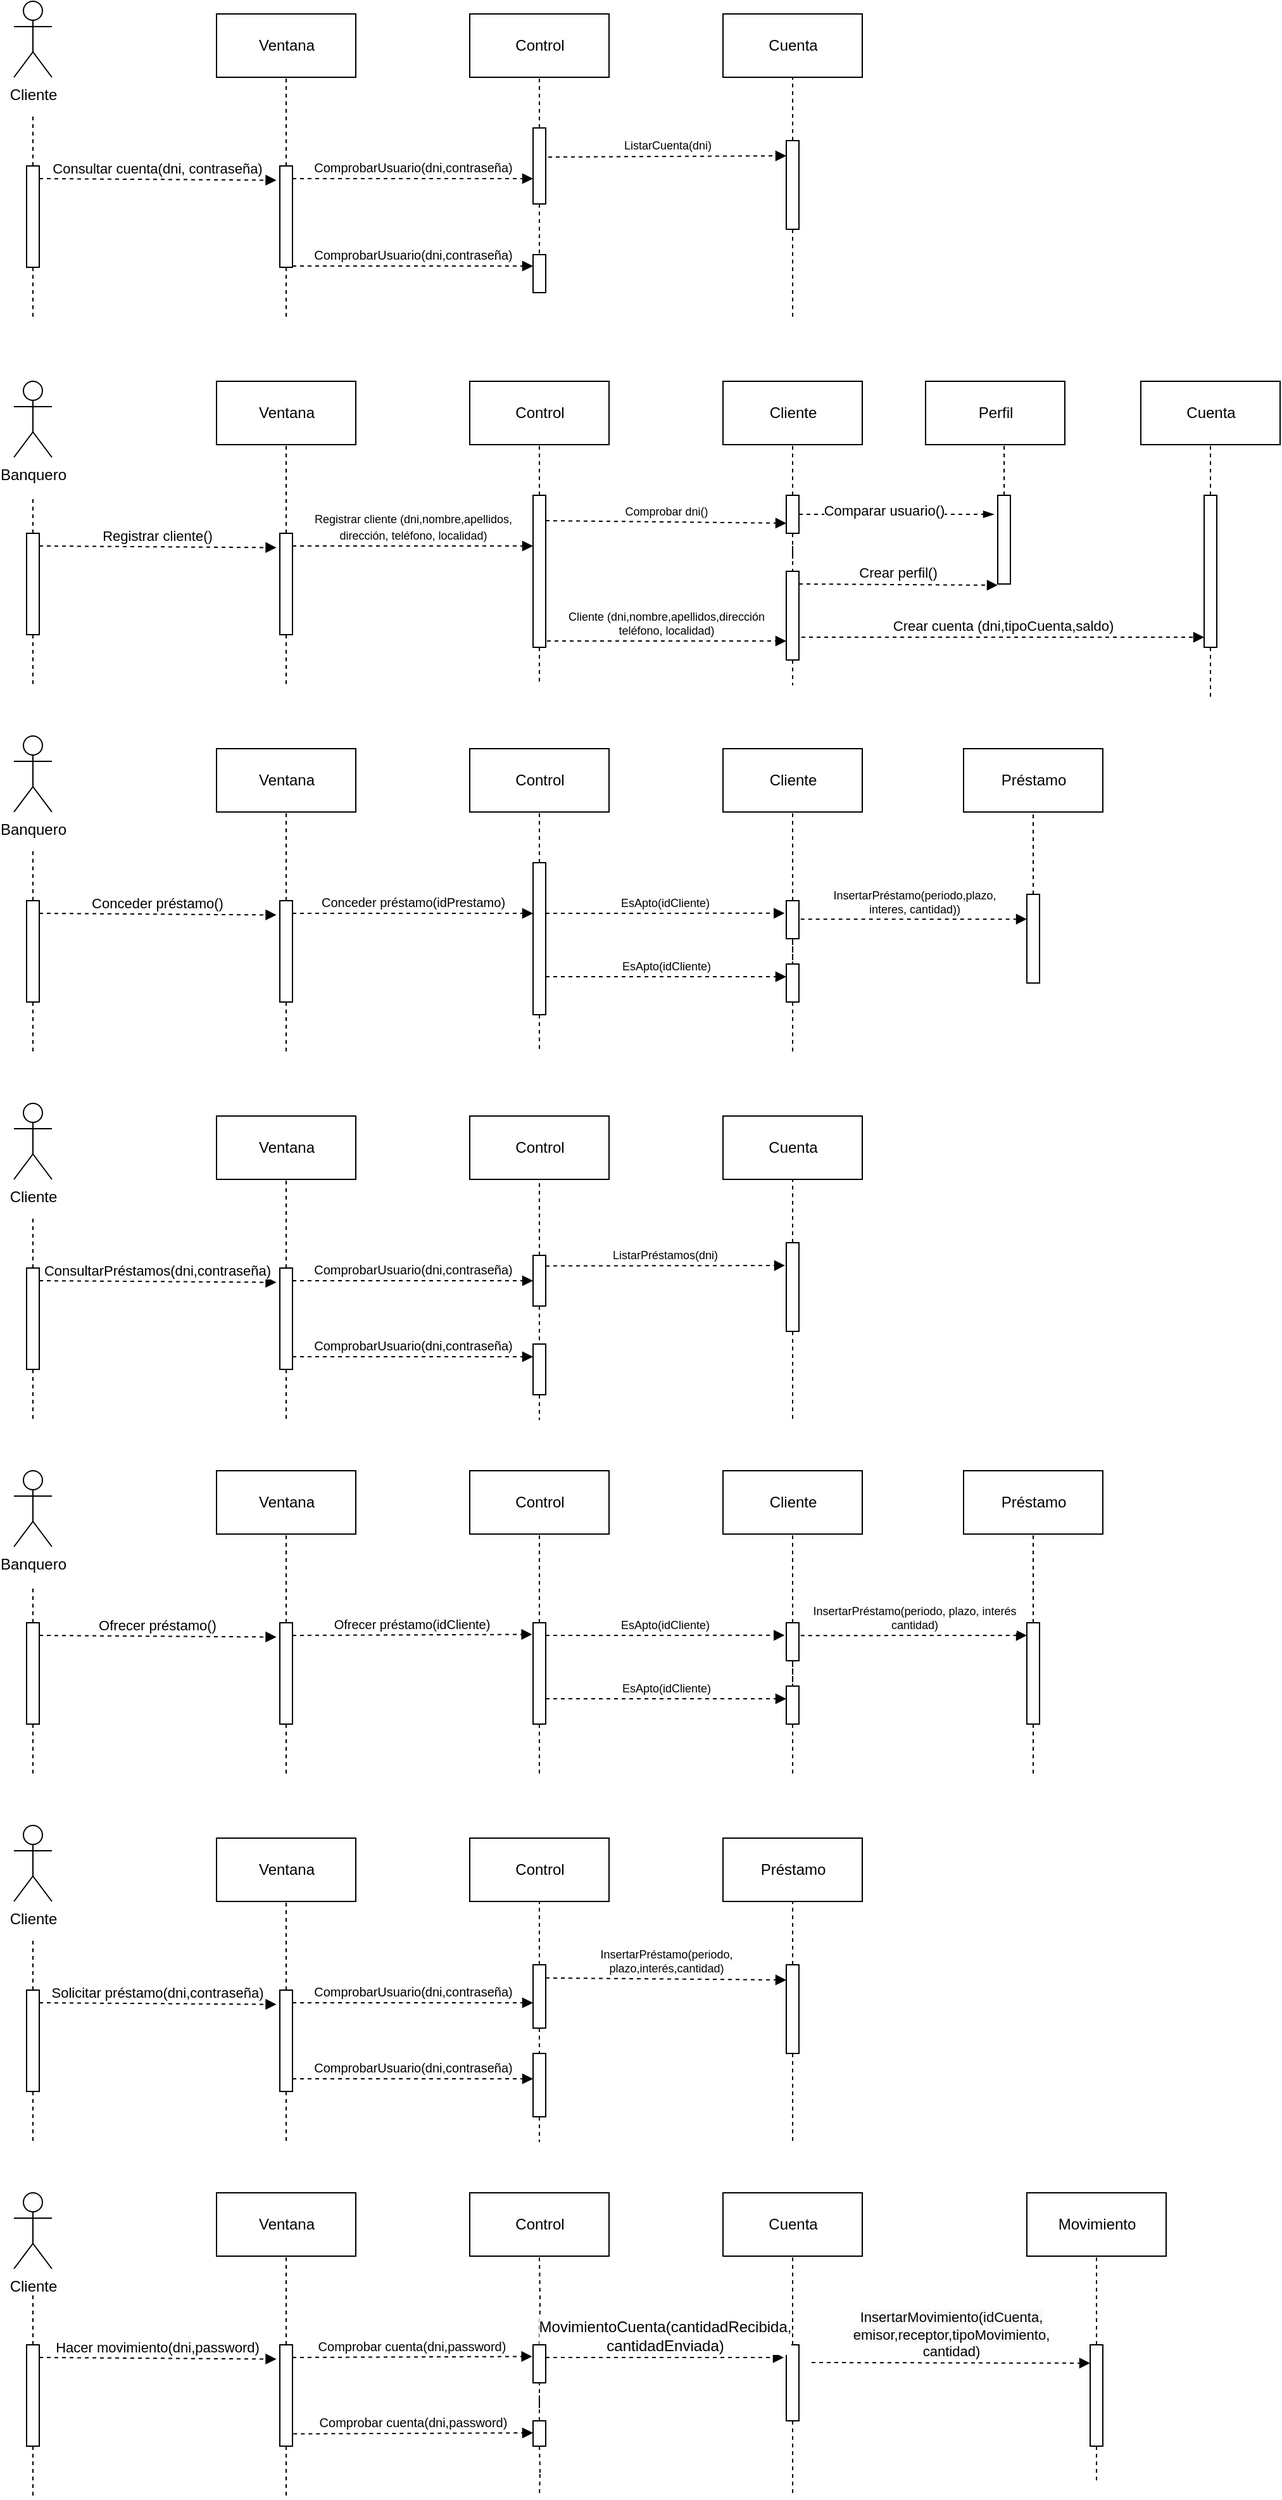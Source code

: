 <mxfile version="19.0.2" type="device"><diagram id="eov5aNjGaYteX9T_yUv6" name="Página-1"><mxGraphModel dx="1102" dy="865" grid="1" gridSize="10" guides="1" tooltips="1" connect="1" arrows="1" fold="1" page="1" pageScale="1" pageWidth="827" pageHeight="1169" math="0" shadow="0"><root><mxCell id="0"/><mxCell id="1" parent="0"/><mxCell id="RVFSrgtb8nv-Iij0ZFJl-1" value="Cliente" style="shape=umlActor;verticalLabelPosition=bottom;verticalAlign=top;html=1;" vertex="1" parent="1"><mxGeometry x="70" y="40" width="30" height="60" as="geometry"/></mxCell><mxCell id="RVFSrgtb8nv-Iij0ZFJl-2" value="Ventana" style="html=1;" vertex="1" parent="1"><mxGeometry x="230" y="50" width="110" height="50" as="geometry"/></mxCell><mxCell id="RVFSrgtb8nv-Iij0ZFJl-3" value="Control" style="html=1;" vertex="1" parent="1"><mxGeometry x="430" y="50" width="110" height="50" as="geometry"/></mxCell><mxCell id="RVFSrgtb8nv-Iij0ZFJl-4" value="Cuenta" style="html=1;" vertex="1" parent="1"><mxGeometry x="630" y="50" width="110" height="50" as="geometry"/></mxCell><mxCell id="RVFSrgtb8nv-Iij0ZFJl-5" style="edgeStyle=orthogonalEdgeStyle;rounded=0;orthogonalLoop=1;jettySize=auto;html=1;dashed=1;endArrow=none;endFill=0;" edge="1" parent="1" source="RVFSrgtb8nv-Iij0ZFJl-7"><mxGeometry relative="1" as="geometry"><mxPoint x="85" y="290" as="targetPoint"/></mxGeometry></mxCell><mxCell id="RVFSrgtb8nv-Iij0ZFJl-6" style="edgeStyle=orthogonalEdgeStyle;rounded=0;orthogonalLoop=1;jettySize=auto;html=1;dashed=1;endArrow=none;endFill=0;" edge="1" parent="1" source="RVFSrgtb8nv-Iij0ZFJl-7"><mxGeometry relative="1" as="geometry"><mxPoint x="85" y="130" as="targetPoint"/></mxGeometry></mxCell><mxCell id="RVFSrgtb8nv-Iij0ZFJl-7" value="" style="html=1;points=[];perimeter=orthogonalPerimeter;" vertex="1" parent="1"><mxGeometry x="80" y="170" width="10" height="80" as="geometry"/></mxCell><mxCell id="RVFSrgtb8nv-Iij0ZFJl-8" style="edgeStyle=orthogonalEdgeStyle;rounded=0;orthogonalLoop=1;jettySize=auto;html=1;entryX=0.5;entryY=1;entryDx=0;entryDy=0;dashed=1;endArrow=none;endFill=0;" edge="1" parent="1" source="RVFSrgtb8nv-Iij0ZFJl-10" target="RVFSrgtb8nv-Iij0ZFJl-2"><mxGeometry relative="1" as="geometry"/></mxCell><mxCell id="RVFSrgtb8nv-Iij0ZFJl-9" style="edgeStyle=orthogonalEdgeStyle;rounded=0;orthogonalLoop=1;jettySize=auto;html=1;dashed=1;fontSize=9;endArrow=none;endFill=0;" edge="1" parent="1" source="RVFSrgtb8nv-Iij0ZFJl-10"><mxGeometry relative="1" as="geometry"><mxPoint x="285" y="290" as="targetPoint"/></mxGeometry></mxCell><mxCell id="RVFSrgtb8nv-Iij0ZFJl-10" value="" style="html=1;points=[];perimeter=orthogonalPerimeter;" vertex="1" parent="1"><mxGeometry x="280" y="170" width="10" height="80" as="geometry"/></mxCell><mxCell id="RVFSrgtb8nv-Iij0ZFJl-11" style="edgeStyle=orthogonalEdgeStyle;rounded=0;orthogonalLoop=1;jettySize=auto;html=1;dashed=1;endArrow=none;endFill=0;" edge="1" parent="1" source="RVFSrgtb8nv-Iij0ZFJl-13" target="RVFSrgtb8nv-Iij0ZFJl-3"><mxGeometry relative="1" as="geometry"/></mxCell><mxCell id="RVFSrgtb8nv-Iij0ZFJl-12" style="edgeStyle=orthogonalEdgeStyle;rounded=0;orthogonalLoop=1;jettySize=auto;html=1;dashed=1;fontSize=9;endArrow=none;endFill=0;" edge="1" parent="1" source="RVFSrgtb8nv-Iij0ZFJl-13"><mxGeometry relative="1" as="geometry"><mxPoint x="485" y="240" as="targetPoint"/></mxGeometry></mxCell><mxCell id="RVFSrgtb8nv-Iij0ZFJl-13" value="" style="html=1;points=[];perimeter=orthogonalPerimeter;" vertex="1" parent="1"><mxGeometry x="480" y="140" width="10" height="60" as="geometry"/></mxCell><mxCell id="RVFSrgtb8nv-Iij0ZFJl-14" style="edgeStyle=orthogonalEdgeStyle;rounded=0;orthogonalLoop=1;jettySize=auto;html=1;dashed=1;fontSize=9;endArrow=none;endFill=0;" edge="1" parent="1" target="RVFSrgtb8nv-Iij0ZFJl-20"><mxGeometry relative="1" as="geometry"><mxPoint x="685" y="170" as="sourcePoint"/></mxGeometry></mxCell><mxCell id="RVFSrgtb8nv-Iij0ZFJl-15" value="Consultar cuenta(dni, contraseña)" style="html=1;verticalAlign=bottom;endArrow=block;rounded=0;dashed=1;entryX=-0.272;entryY=0.141;entryDx=0;entryDy=0;entryPerimeter=0;" edge="1" parent="1" target="RVFSrgtb8nv-Iij0ZFJl-10"><mxGeometry width="80" relative="1" as="geometry"><mxPoint x="90" y="180" as="sourcePoint"/><mxPoint x="170" y="180" as="targetPoint"/></mxGeometry></mxCell><mxCell id="RVFSrgtb8nv-Iij0ZFJl-16" value="&lt;font size=&quot;1&quot;&gt;ComprobarUsuario(dni,contraseña)&lt;/font&gt;" style="html=1;verticalAlign=bottom;endArrow=block;rounded=0;dashed=1;" edge="1" parent="1"><mxGeometry width="80" relative="1" as="geometry"><mxPoint x="290" y="180" as="sourcePoint"/><mxPoint x="480" y="180" as="targetPoint"/></mxGeometry></mxCell><mxCell id="RVFSrgtb8nv-Iij0ZFJl-17" value="ListarCuenta(dni)" style="html=1;verticalAlign=bottom;endArrow=block;rounded=0;dashed=1;fontSize=9;exitX=1.2;exitY=0.383;exitDx=0;exitDy=0;exitPerimeter=0;" edge="1" parent="1" source="RVFSrgtb8nv-Iij0ZFJl-13"><mxGeometry width="80" relative="1" as="geometry"><mxPoint x="490" y="160" as="sourcePoint"/><mxPoint x="680" y="162" as="targetPoint"/></mxGeometry></mxCell><mxCell id="RVFSrgtb8nv-Iij0ZFJl-18" style="edgeStyle=orthogonalEdgeStyle;rounded=0;orthogonalLoop=1;jettySize=auto;html=1;dashed=1;fontSize=9;endArrow=none;endFill=0;" edge="1" parent="1" source="RVFSrgtb8nv-Iij0ZFJl-20"><mxGeometry relative="1" as="geometry"><mxPoint x="685" y="290" as="targetPoint"/></mxGeometry></mxCell><mxCell id="RVFSrgtb8nv-Iij0ZFJl-19" style="edgeStyle=orthogonalEdgeStyle;rounded=0;orthogonalLoop=1;jettySize=auto;html=1;endArrow=none;endFill=0;dashed=1;" edge="1" parent="1" source="RVFSrgtb8nv-Iij0ZFJl-20" target="RVFSrgtb8nv-Iij0ZFJl-4"><mxGeometry relative="1" as="geometry"/></mxCell><mxCell id="RVFSrgtb8nv-Iij0ZFJl-20" value="" style="html=1;points=[];perimeter=orthogonalPerimeter;" vertex="1" parent="1"><mxGeometry x="680" y="150" width="10" height="70" as="geometry"/></mxCell><mxCell id="RVFSrgtb8nv-Iij0ZFJl-21" value="" style="html=1;points=[];perimeter=orthogonalPerimeter;" vertex="1" parent="1"><mxGeometry x="480" y="240" width="10" height="30" as="geometry"/></mxCell><mxCell id="RVFSrgtb8nv-Iij0ZFJl-22" value="&lt;font size=&quot;1&quot;&gt;ComprobarUsuario(dni,contraseña)&lt;/font&gt;" style="html=1;verticalAlign=bottom;endArrow=block;rounded=0;dashed=1;" edge="1" parent="1"><mxGeometry width="80" relative="1" as="geometry"><mxPoint x="290" y="249" as="sourcePoint"/><mxPoint x="480" y="249" as="targetPoint"/></mxGeometry></mxCell><mxCell id="RVFSrgtb8nv-Iij0ZFJl-23" value="Banquero" style="shape=umlActor;verticalLabelPosition=bottom;verticalAlign=top;html=1;" vertex="1" parent="1"><mxGeometry x="70" y="340" width="30" height="60" as="geometry"/></mxCell><mxCell id="RVFSrgtb8nv-Iij0ZFJl-24" value="Ventana" style="html=1;" vertex="1" parent="1"><mxGeometry x="230" y="340" width="110" height="50" as="geometry"/></mxCell><mxCell id="RVFSrgtb8nv-Iij0ZFJl-25" value="Control" style="html=1;" vertex="1" parent="1"><mxGeometry x="430" y="340" width="110" height="50" as="geometry"/></mxCell><mxCell id="RVFSrgtb8nv-Iij0ZFJl-26" value="Cliente" style="html=1;" vertex="1" parent="1"><mxGeometry x="630" y="340" width="110" height="50" as="geometry"/></mxCell><mxCell id="RVFSrgtb8nv-Iij0ZFJl-27" style="edgeStyle=orthogonalEdgeStyle;rounded=0;orthogonalLoop=1;jettySize=auto;html=1;dashed=1;endArrow=none;endFill=0;" edge="1" parent="1" source="RVFSrgtb8nv-Iij0ZFJl-29"><mxGeometry relative="1" as="geometry"><mxPoint x="85" y="580" as="targetPoint"/></mxGeometry></mxCell><mxCell id="RVFSrgtb8nv-Iij0ZFJl-28" style="edgeStyle=orthogonalEdgeStyle;rounded=0;orthogonalLoop=1;jettySize=auto;html=1;dashed=1;endArrow=none;endFill=0;" edge="1" parent="1" source="RVFSrgtb8nv-Iij0ZFJl-29"><mxGeometry relative="1" as="geometry"><mxPoint x="85" y="430" as="targetPoint"/></mxGeometry></mxCell><mxCell id="RVFSrgtb8nv-Iij0ZFJl-29" value="" style="html=1;points=[];perimeter=orthogonalPerimeter;" vertex="1" parent="1"><mxGeometry x="80" y="460" width="10" height="80" as="geometry"/></mxCell><mxCell id="RVFSrgtb8nv-Iij0ZFJl-30" style="edgeStyle=orthogonalEdgeStyle;rounded=0;orthogonalLoop=1;jettySize=auto;html=1;entryX=0.5;entryY=1;entryDx=0;entryDy=0;dashed=1;endArrow=none;endFill=0;" edge="1" parent="1" source="RVFSrgtb8nv-Iij0ZFJl-32" target="RVFSrgtb8nv-Iij0ZFJl-24"><mxGeometry relative="1" as="geometry"/></mxCell><mxCell id="RVFSrgtb8nv-Iij0ZFJl-31" style="edgeStyle=orthogonalEdgeStyle;rounded=0;orthogonalLoop=1;jettySize=auto;html=1;dashed=1;fontSize=9;endArrow=none;endFill=0;" edge="1" parent="1" source="RVFSrgtb8nv-Iij0ZFJl-32"><mxGeometry relative="1" as="geometry"><mxPoint x="285" y="580" as="targetPoint"/></mxGeometry></mxCell><mxCell id="RVFSrgtb8nv-Iij0ZFJl-32" value="" style="html=1;points=[];perimeter=orthogonalPerimeter;" vertex="1" parent="1"><mxGeometry x="280" y="460" width="10" height="80" as="geometry"/></mxCell><mxCell id="RVFSrgtb8nv-Iij0ZFJl-33" style="edgeStyle=orthogonalEdgeStyle;rounded=0;orthogonalLoop=1;jettySize=auto;html=1;dashed=1;endArrow=none;endFill=0;" edge="1" parent="1" source="RVFSrgtb8nv-Iij0ZFJl-35" target="RVFSrgtb8nv-Iij0ZFJl-25"><mxGeometry relative="1" as="geometry"/></mxCell><mxCell id="RVFSrgtb8nv-Iij0ZFJl-34" style="edgeStyle=orthogonalEdgeStyle;rounded=0;orthogonalLoop=1;jettySize=auto;html=1;dashed=1;fontSize=9;endArrow=none;endFill=0;" edge="1" parent="1" source="RVFSrgtb8nv-Iij0ZFJl-35"><mxGeometry relative="1" as="geometry"><mxPoint x="485" y="580" as="targetPoint"/></mxGeometry></mxCell><mxCell id="RVFSrgtb8nv-Iij0ZFJl-35" value="" style="html=1;points=[];perimeter=orthogonalPerimeter;" vertex="1" parent="1"><mxGeometry x="480" y="430" width="10" height="120" as="geometry"/></mxCell><mxCell id="RVFSrgtb8nv-Iij0ZFJl-36" style="edgeStyle=orthogonalEdgeStyle;rounded=0;orthogonalLoop=1;jettySize=auto;html=1;dashed=1;endArrow=none;endFill=0;" edge="1" parent="1" source="RVFSrgtb8nv-Iij0ZFJl-40" target="RVFSrgtb8nv-Iij0ZFJl-26"><mxGeometry relative="1" as="geometry"/></mxCell><mxCell id="RVFSrgtb8nv-Iij0ZFJl-37" style="edgeStyle=orthogonalEdgeStyle;rounded=0;orthogonalLoop=1;jettySize=auto;html=1;dashed=1;fontSize=9;endArrow=none;endFill=0;" edge="1" parent="1" source="RVFSrgtb8nv-Iij0ZFJl-40" target="RVFSrgtb8nv-Iij0ZFJl-45"><mxGeometry relative="1" as="geometry"/></mxCell><mxCell id="RVFSrgtb8nv-Iij0ZFJl-38" style="edgeStyle=orthogonalEdgeStyle;rounded=0;orthogonalLoop=1;jettySize=auto;html=1;entryX=-0.3;entryY=0.214;entryDx=0;entryDy=0;entryPerimeter=0;dashed=1;endArrow=blockThin;endFill=1;" edge="1" parent="1" source="RVFSrgtb8nv-Iij0ZFJl-40" target="RVFSrgtb8nv-Iij0ZFJl-54"><mxGeometry relative="1" as="geometry"/></mxCell><mxCell id="RVFSrgtb8nv-Iij0ZFJl-39" value="Comparar usuario()" style="edgeLabel;html=1;align=center;verticalAlign=middle;resizable=0;points=[];" vertex="1" connectable="0" parent="RVFSrgtb8nv-Iij0ZFJl-38"><mxGeometry x="-0.13" y="3" relative="1" as="geometry"><mxPoint as="offset"/></mxGeometry></mxCell><mxCell id="RVFSrgtb8nv-Iij0ZFJl-40" value="" style="html=1;points=[];perimeter=orthogonalPerimeter;" vertex="1" parent="1"><mxGeometry x="680" y="430" width="10" height="30" as="geometry"/></mxCell><mxCell id="RVFSrgtb8nv-Iij0ZFJl-41" value="Registrar cliente()" style="html=1;verticalAlign=bottom;endArrow=block;rounded=0;dashed=1;entryX=-0.272;entryY=0.141;entryDx=0;entryDy=0;entryPerimeter=0;" edge="1" parent="1" target="RVFSrgtb8nv-Iij0ZFJl-32"><mxGeometry width="80" relative="1" as="geometry"><mxPoint x="90" y="470" as="sourcePoint"/><mxPoint x="170" y="470" as="targetPoint"/></mxGeometry></mxCell><mxCell id="RVFSrgtb8nv-Iij0ZFJl-42" value="&lt;font style=&quot;font-size: 9px;&quot;&gt;Registrar cliente (dni,nombre,apellidos,&lt;br&gt;dirección, teléfono, localidad)&lt;/font&gt;" style="html=1;verticalAlign=bottom;endArrow=block;rounded=0;dashed=1;" edge="1" parent="1"><mxGeometry width="80" relative="1" as="geometry"><mxPoint x="290" y="470" as="sourcePoint"/><mxPoint x="480" y="470" as="targetPoint"/></mxGeometry></mxCell><mxCell id="RVFSrgtb8nv-Iij0ZFJl-43" value="Comprobar dni()" style="html=1;verticalAlign=bottom;endArrow=block;rounded=0;dashed=1;fontSize=9;" edge="1" parent="1"><mxGeometry width="80" relative="1" as="geometry"><mxPoint x="490" y="450" as="sourcePoint"/><mxPoint x="680" y="452" as="targetPoint"/></mxGeometry></mxCell><mxCell id="RVFSrgtb8nv-Iij0ZFJl-44" style="edgeStyle=orthogonalEdgeStyle;rounded=0;orthogonalLoop=1;jettySize=auto;html=1;dashed=1;fontSize=9;endArrow=none;endFill=0;" edge="1" parent="1" source="RVFSrgtb8nv-Iij0ZFJl-45"><mxGeometry relative="1" as="geometry"><mxPoint x="685" y="580" as="targetPoint"/></mxGeometry></mxCell><mxCell id="RVFSrgtb8nv-Iij0ZFJl-45" value="" style="html=1;points=[];perimeter=orthogonalPerimeter;" vertex="1" parent="1"><mxGeometry x="680" y="490" width="10" height="70" as="geometry"/></mxCell><mxCell id="RVFSrgtb8nv-Iij0ZFJl-46" value="Cliente (dni,nombre,apellidos,dirección&lt;br&gt;teléfono, localidad)" style="html=1;verticalAlign=bottom;endArrow=block;rounded=0;dashed=1;fontSize=9;exitX=1.1;exitY=0.958;exitDx=0;exitDy=0;exitPerimeter=0;" edge="1" parent="1" source="RVFSrgtb8nv-Iij0ZFJl-35"><mxGeometry width="80" relative="1" as="geometry"><mxPoint x="490" y="520" as="sourcePoint"/><mxPoint x="680" y="545" as="targetPoint"/></mxGeometry></mxCell><mxCell id="RVFSrgtb8nv-Iij0ZFJl-47" value="Cuenta" style="html=1;" vertex="1" parent="1"><mxGeometry x="960" y="340" width="110" height="50" as="geometry"/></mxCell><mxCell id="RVFSrgtb8nv-Iij0ZFJl-48" value="Crear cuenta (dni,tipoCuenta,saldo)" style="html=1;verticalAlign=bottom;endArrow=block;rounded=0;dashed=1;exitX=1.2;exitY=0.743;exitDx=0;exitDy=0;exitPerimeter=0;" edge="1" parent="1" source="RVFSrgtb8nv-Iij0ZFJl-45" target="RVFSrgtb8nv-Iij0ZFJl-51"><mxGeometry width="80" relative="1" as="geometry"><mxPoint x="690" y="550" as="sourcePoint"/><mxPoint x="850" y="500" as="targetPoint"/></mxGeometry></mxCell><mxCell id="RVFSrgtb8nv-Iij0ZFJl-49" style="edgeStyle=orthogonalEdgeStyle;rounded=0;orthogonalLoop=1;jettySize=auto;html=1;dashed=1;endArrow=none;endFill=0;" edge="1" parent="1" source="RVFSrgtb8nv-Iij0ZFJl-51" target="RVFSrgtb8nv-Iij0ZFJl-47"><mxGeometry relative="1" as="geometry"/></mxCell><mxCell id="RVFSrgtb8nv-Iij0ZFJl-50" style="edgeStyle=orthogonalEdgeStyle;rounded=0;orthogonalLoop=1;jettySize=auto;html=1;endArrow=none;endFill=0;dashed=1;" edge="1" parent="1" source="RVFSrgtb8nv-Iij0ZFJl-51"><mxGeometry relative="1" as="geometry"><mxPoint x="1015" y="590" as="targetPoint"/></mxGeometry></mxCell><mxCell id="RVFSrgtb8nv-Iij0ZFJl-51" value="" style="html=1;points=[];perimeter=orthogonalPerimeter;" vertex="1" parent="1"><mxGeometry x="1010" y="430" width="10" height="120" as="geometry"/></mxCell><mxCell id="RVFSrgtb8nv-Iij0ZFJl-52" value="Perfil" style="html=1;" vertex="1" parent="1"><mxGeometry x="790" y="340" width="110" height="50" as="geometry"/></mxCell><mxCell id="RVFSrgtb8nv-Iij0ZFJl-53" style="edgeStyle=orthogonalEdgeStyle;rounded=0;orthogonalLoop=1;jettySize=auto;html=1;entryX=0.564;entryY=1;entryDx=0;entryDy=0;entryPerimeter=0;dashed=1;endArrow=none;endFill=0;" edge="1" parent="1" source="RVFSrgtb8nv-Iij0ZFJl-54" target="RVFSrgtb8nv-Iij0ZFJl-52"><mxGeometry relative="1" as="geometry"/></mxCell><mxCell id="RVFSrgtb8nv-Iij0ZFJl-54" value="" style="html=1;points=[];perimeter=orthogonalPerimeter;" vertex="1" parent="1"><mxGeometry x="847" y="430" width="10" height="70" as="geometry"/></mxCell><mxCell id="RVFSrgtb8nv-Iij0ZFJl-55" value="Crear perfil()" style="html=1;verticalAlign=bottom;endArrow=block;rounded=0;dashed=1;entryX=0;entryY=1.014;entryDx=0;entryDy=0;entryPerimeter=0;" edge="1" parent="1" target="RVFSrgtb8nv-Iij0ZFJl-54"><mxGeometry width="80" relative="1" as="geometry"><mxPoint x="690" y="500" as="sourcePoint"/><mxPoint x="770" y="500" as="targetPoint"/></mxGeometry></mxCell><mxCell id="RVFSrgtb8nv-Iij0ZFJl-56" value="Banquero" style="shape=umlActor;verticalLabelPosition=bottom;verticalAlign=top;html=1;" vertex="1" parent="1"><mxGeometry x="70" y="620" width="30" height="60" as="geometry"/></mxCell><mxCell id="RVFSrgtb8nv-Iij0ZFJl-57" value="Ventana" style="html=1;" vertex="1" parent="1"><mxGeometry x="230" y="630" width="110" height="50" as="geometry"/></mxCell><mxCell id="RVFSrgtb8nv-Iij0ZFJl-58" value="Control" style="html=1;" vertex="1" parent="1"><mxGeometry x="430" y="630" width="110" height="50" as="geometry"/></mxCell><mxCell id="RVFSrgtb8nv-Iij0ZFJl-59" value="Préstamo" style="html=1;" vertex="1" parent="1"><mxGeometry x="820" y="630" width="110" height="50" as="geometry"/></mxCell><mxCell id="RVFSrgtb8nv-Iij0ZFJl-60" style="edgeStyle=orthogonalEdgeStyle;rounded=0;orthogonalLoop=1;jettySize=auto;html=1;dashed=1;endArrow=none;endFill=0;" edge="1" parent="1" source="RVFSrgtb8nv-Iij0ZFJl-62"><mxGeometry relative="1" as="geometry"><mxPoint x="85" y="870" as="targetPoint"/></mxGeometry></mxCell><mxCell id="RVFSrgtb8nv-Iij0ZFJl-61" style="edgeStyle=orthogonalEdgeStyle;rounded=0;orthogonalLoop=1;jettySize=auto;html=1;dashed=1;endArrow=none;endFill=0;" edge="1" parent="1" source="RVFSrgtb8nv-Iij0ZFJl-62"><mxGeometry relative="1" as="geometry"><mxPoint x="85" y="710" as="targetPoint"/></mxGeometry></mxCell><mxCell id="RVFSrgtb8nv-Iij0ZFJl-62" value="" style="html=1;points=[];perimeter=orthogonalPerimeter;" vertex="1" parent="1"><mxGeometry x="80" y="750" width="10" height="80" as="geometry"/></mxCell><mxCell id="RVFSrgtb8nv-Iij0ZFJl-63" style="edgeStyle=orthogonalEdgeStyle;rounded=0;orthogonalLoop=1;jettySize=auto;html=1;entryX=0.5;entryY=1;entryDx=0;entryDy=0;dashed=1;endArrow=none;endFill=0;" edge="1" parent="1" source="RVFSrgtb8nv-Iij0ZFJl-65" target="RVFSrgtb8nv-Iij0ZFJl-57"><mxGeometry relative="1" as="geometry"/></mxCell><mxCell id="RVFSrgtb8nv-Iij0ZFJl-64" style="edgeStyle=orthogonalEdgeStyle;rounded=0;orthogonalLoop=1;jettySize=auto;html=1;dashed=1;fontSize=9;endArrow=none;endFill=0;" edge="1" parent="1" source="RVFSrgtb8nv-Iij0ZFJl-65"><mxGeometry relative="1" as="geometry"><mxPoint x="285" y="870" as="targetPoint"/></mxGeometry></mxCell><mxCell id="RVFSrgtb8nv-Iij0ZFJl-65" value="" style="html=1;points=[];perimeter=orthogonalPerimeter;" vertex="1" parent="1"><mxGeometry x="280" y="750" width="10" height="80" as="geometry"/></mxCell><mxCell id="RVFSrgtb8nv-Iij0ZFJl-66" style="edgeStyle=orthogonalEdgeStyle;rounded=0;orthogonalLoop=1;jettySize=auto;html=1;dashed=1;endArrow=none;endFill=0;" edge="1" parent="1" source="RVFSrgtb8nv-Iij0ZFJl-68" target="RVFSrgtb8nv-Iij0ZFJl-58"><mxGeometry relative="1" as="geometry"/></mxCell><mxCell id="RVFSrgtb8nv-Iij0ZFJl-67" style="edgeStyle=orthogonalEdgeStyle;rounded=0;orthogonalLoop=1;jettySize=auto;html=1;dashed=1;fontSize=9;endArrow=none;endFill=0;" edge="1" parent="1" source="RVFSrgtb8nv-Iij0ZFJl-68"><mxGeometry relative="1" as="geometry"><mxPoint x="485" y="870" as="targetPoint"/></mxGeometry></mxCell><mxCell id="RVFSrgtb8nv-Iij0ZFJl-68" value="" style="html=1;points=[];perimeter=orthogonalPerimeter;" vertex="1" parent="1"><mxGeometry x="480" y="720" width="10" height="120" as="geometry"/></mxCell><mxCell id="RVFSrgtb8nv-Iij0ZFJl-69" value="Conceder préstamo()" style="html=1;verticalAlign=bottom;endArrow=block;rounded=0;dashed=1;entryX=-0.272;entryY=0.141;entryDx=0;entryDy=0;entryPerimeter=0;" edge="1" parent="1" target="RVFSrgtb8nv-Iij0ZFJl-65"><mxGeometry width="80" relative="1" as="geometry"><mxPoint x="90" y="760" as="sourcePoint"/><mxPoint x="170" y="760" as="targetPoint"/></mxGeometry></mxCell><mxCell id="RVFSrgtb8nv-Iij0ZFJl-70" value="&lt;font size=&quot;1&quot;&gt;Conceder préstamo(idPrestamo)&lt;/font&gt;" style="html=1;verticalAlign=bottom;endArrow=block;rounded=0;dashed=1;" edge="1" parent="1"><mxGeometry width="80" relative="1" as="geometry"><mxPoint x="290" y="760" as="sourcePoint"/><mxPoint x="480" y="760" as="targetPoint"/></mxGeometry></mxCell><mxCell id="RVFSrgtb8nv-Iij0ZFJl-71" style="edgeStyle=orthogonalEdgeStyle;rounded=0;orthogonalLoop=1;jettySize=auto;html=1;endArrow=none;endFill=0;dashed=1;" edge="1" parent="1" source="RVFSrgtb8nv-Iij0ZFJl-72" target="RVFSrgtb8nv-Iij0ZFJl-59"><mxGeometry relative="1" as="geometry"/></mxCell><mxCell id="RVFSrgtb8nv-Iij0ZFJl-72" value="" style="html=1;points=[];perimeter=orthogonalPerimeter;" vertex="1" parent="1"><mxGeometry x="870" y="745" width="10" height="70" as="geometry"/></mxCell><mxCell id="RVFSrgtb8nv-Iij0ZFJl-73" value="Cliente" style="html=1;" vertex="1" parent="1"><mxGeometry x="630" y="630" width="110" height="50" as="geometry"/></mxCell><mxCell id="RVFSrgtb8nv-Iij0ZFJl-74" style="edgeStyle=orthogonalEdgeStyle;rounded=0;orthogonalLoop=1;jettySize=auto;html=1;dashed=1;endArrow=none;endFill=0;" edge="1" parent="1" source="RVFSrgtb8nv-Iij0ZFJl-76" target="RVFSrgtb8nv-Iij0ZFJl-73"><mxGeometry relative="1" as="geometry"/></mxCell><mxCell id="RVFSrgtb8nv-Iij0ZFJl-75" style="edgeStyle=orthogonalEdgeStyle;rounded=0;orthogonalLoop=1;jettySize=auto;html=1;dashed=1;fontSize=9;endArrow=none;endFill=0;" edge="1" parent="1" source="RVFSrgtb8nv-Iij0ZFJl-76" target="RVFSrgtb8nv-Iij0ZFJl-79"><mxGeometry relative="1" as="geometry"/></mxCell><mxCell id="RVFSrgtb8nv-Iij0ZFJl-76" value="" style="html=1;points=[];perimeter=orthogonalPerimeter;" vertex="1" parent="1"><mxGeometry x="680" y="750" width="10" height="30" as="geometry"/></mxCell><mxCell id="RVFSrgtb8nv-Iij0ZFJl-77" value="EsApto(idCliente)" style="html=1;verticalAlign=bottom;endArrow=block;rounded=0;dashed=1;fontSize=9;entryX=-0.134;entryY=0.33;entryDx=0;entryDy=0;entryPerimeter=0;" edge="1" parent="1" target="RVFSrgtb8nv-Iij0ZFJl-76"><mxGeometry width="80" relative="1" as="geometry"><mxPoint x="490" y="760" as="sourcePoint"/><mxPoint x="570" y="760" as="targetPoint"/></mxGeometry></mxCell><mxCell id="RVFSrgtb8nv-Iij0ZFJl-78" style="edgeStyle=orthogonalEdgeStyle;rounded=0;orthogonalLoop=1;jettySize=auto;html=1;dashed=1;fontSize=9;endArrow=none;endFill=0;" edge="1" parent="1" source="RVFSrgtb8nv-Iij0ZFJl-79"><mxGeometry relative="1" as="geometry"><mxPoint x="685" y="870" as="targetPoint"/></mxGeometry></mxCell><mxCell id="RVFSrgtb8nv-Iij0ZFJl-79" value="" style="html=1;points=[];perimeter=orthogonalPerimeter;" vertex="1" parent="1"><mxGeometry x="680" y="800" width="10" height="30" as="geometry"/></mxCell><mxCell id="RVFSrgtb8nv-Iij0ZFJl-80" value="EsApto(idCliente)" style="html=1;verticalAlign=bottom;endArrow=block;rounded=0;dashed=1;fontSize=9;" edge="1" parent="1" target="RVFSrgtb8nv-Iij0ZFJl-79"><mxGeometry width="80" relative="1" as="geometry"><mxPoint x="490" y="810" as="sourcePoint"/><mxPoint x="570" y="810" as="targetPoint"/></mxGeometry></mxCell><mxCell id="RVFSrgtb8nv-Iij0ZFJl-81" value="InsertarPréstamo(periodo,plazo,&lt;br&gt;interes, cantidad))" style="html=1;verticalAlign=bottom;endArrow=block;rounded=0;dashed=1;fontSize=9;entryX=0;entryY=0.28;entryDx=0;entryDy=0;entryPerimeter=0;" edge="1" parent="1" target="RVFSrgtb8nv-Iij0ZFJl-72"><mxGeometry width="80" relative="1" as="geometry"><mxPoint x="691.34" y="764.6" as="sourcePoint"/><mxPoint x="880.0" y="764.5" as="targetPoint"/></mxGeometry></mxCell><mxCell id="RVFSrgtb8nv-Iij0ZFJl-82" value="Cliente" style="shape=umlActor;verticalLabelPosition=bottom;verticalAlign=top;html=1;" vertex="1" parent="1"><mxGeometry x="70" y="910" width="30" height="60" as="geometry"/></mxCell><mxCell id="RVFSrgtb8nv-Iij0ZFJl-83" value="Ventana" style="html=1;" vertex="1" parent="1"><mxGeometry x="230" y="920" width="110" height="50" as="geometry"/></mxCell><mxCell id="RVFSrgtb8nv-Iij0ZFJl-84" value="Control" style="html=1;" vertex="1" parent="1"><mxGeometry x="430" y="920" width="110" height="50" as="geometry"/></mxCell><mxCell id="RVFSrgtb8nv-Iij0ZFJl-85" value="Cuenta" style="html=1;" vertex="1" parent="1"><mxGeometry x="630" y="920" width="110" height="50" as="geometry"/></mxCell><mxCell id="RVFSrgtb8nv-Iij0ZFJl-86" style="edgeStyle=orthogonalEdgeStyle;rounded=0;orthogonalLoop=1;jettySize=auto;html=1;dashed=1;endArrow=none;endFill=0;" edge="1" parent="1" source="RVFSrgtb8nv-Iij0ZFJl-88"><mxGeometry relative="1" as="geometry"><mxPoint x="85" y="1160" as="targetPoint"/></mxGeometry></mxCell><mxCell id="RVFSrgtb8nv-Iij0ZFJl-87" style="edgeStyle=orthogonalEdgeStyle;rounded=0;orthogonalLoop=1;jettySize=auto;html=1;dashed=1;endArrow=none;endFill=0;" edge="1" parent="1" source="RVFSrgtb8nv-Iij0ZFJl-88"><mxGeometry relative="1" as="geometry"><mxPoint x="85" y="1000" as="targetPoint"/></mxGeometry></mxCell><mxCell id="RVFSrgtb8nv-Iij0ZFJl-88" value="" style="html=1;points=[];perimeter=orthogonalPerimeter;" vertex="1" parent="1"><mxGeometry x="80" y="1040" width="10" height="80" as="geometry"/></mxCell><mxCell id="RVFSrgtb8nv-Iij0ZFJl-89" style="edgeStyle=orthogonalEdgeStyle;rounded=0;orthogonalLoop=1;jettySize=auto;html=1;entryX=0.5;entryY=1;entryDx=0;entryDy=0;dashed=1;endArrow=none;endFill=0;" edge="1" parent="1" source="RVFSrgtb8nv-Iij0ZFJl-91" target="RVFSrgtb8nv-Iij0ZFJl-83"><mxGeometry relative="1" as="geometry"/></mxCell><mxCell id="RVFSrgtb8nv-Iij0ZFJl-90" style="edgeStyle=orthogonalEdgeStyle;rounded=0;orthogonalLoop=1;jettySize=auto;html=1;dashed=1;fontSize=9;endArrow=none;endFill=0;" edge="1" parent="1" source="RVFSrgtb8nv-Iij0ZFJl-91"><mxGeometry relative="1" as="geometry"><mxPoint x="285" y="1160" as="targetPoint"/></mxGeometry></mxCell><mxCell id="RVFSrgtb8nv-Iij0ZFJl-91" value="" style="html=1;points=[];perimeter=orthogonalPerimeter;" vertex="1" parent="1"><mxGeometry x="280" y="1040" width="10" height="80" as="geometry"/></mxCell><mxCell id="RVFSrgtb8nv-Iij0ZFJl-92" style="edgeStyle=orthogonalEdgeStyle;rounded=0;orthogonalLoop=1;jettySize=auto;html=1;dashed=1;endArrow=none;endFill=0;" edge="1" parent="1" source="RVFSrgtb8nv-Iij0ZFJl-94" target="RVFSrgtb8nv-Iij0ZFJl-84"><mxGeometry relative="1" as="geometry"/></mxCell><mxCell id="RVFSrgtb8nv-Iij0ZFJl-93" style="edgeStyle=orthogonalEdgeStyle;rounded=0;orthogonalLoop=1;jettySize=auto;html=1;dashed=1;fontSize=9;endArrow=none;endFill=0;" edge="1" parent="1" source="RVFSrgtb8nv-Iij0ZFJl-94"><mxGeometry relative="1" as="geometry"><mxPoint x="485" y="1100" as="targetPoint"/></mxGeometry></mxCell><mxCell id="RVFSrgtb8nv-Iij0ZFJl-94" value="" style="html=1;points=[];perimeter=orthogonalPerimeter;" vertex="1" parent="1"><mxGeometry x="480" y="1030" width="10" height="40" as="geometry"/></mxCell><mxCell id="RVFSrgtb8nv-Iij0ZFJl-95" style="edgeStyle=orthogonalEdgeStyle;rounded=0;orthogonalLoop=1;jettySize=auto;html=1;dashed=1;fontSize=9;endArrow=none;endFill=0;" edge="1" parent="1" target="RVFSrgtb8nv-Iij0ZFJl-101"><mxGeometry relative="1" as="geometry"><mxPoint x="685" y="1040" as="sourcePoint"/></mxGeometry></mxCell><mxCell id="RVFSrgtb8nv-Iij0ZFJl-96" value="ConsultarPréstamos(dni,contraseña)" style="html=1;verticalAlign=bottom;endArrow=block;rounded=0;dashed=1;entryX=-0.272;entryY=0.141;entryDx=0;entryDy=0;entryPerimeter=0;" edge="1" parent="1" target="RVFSrgtb8nv-Iij0ZFJl-91"><mxGeometry width="80" relative="1" as="geometry"><mxPoint x="90" y="1050" as="sourcePoint"/><mxPoint x="170" y="1050" as="targetPoint"/></mxGeometry></mxCell><mxCell id="RVFSrgtb8nv-Iij0ZFJl-97" value="&lt;font size=&quot;1&quot;&gt;ComprobarUsuario(dni,contraseña)&lt;/font&gt;" style="html=1;verticalAlign=bottom;endArrow=block;rounded=0;dashed=1;" edge="1" parent="1"><mxGeometry width="80" relative="1" as="geometry"><mxPoint x="290" y="1050" as="sourcePoint"/><mxPoint x="480" y="1050" as="targetPoint"/></mxGeometry></mxCell><mxCell id="RVFSrgtb8nv-Iij0ZFJl-98" value="ListarPréstamos(dni)" style="html=1;verticalAlign=bottom;endArrow=block;rounded=0;dashed=1;fontSize=9;exitX=1;exitY=0.208;exitDx=0;exitDy=0;exitPerimeter=0;entryX=-0.1;entryY=0.257;entryDx=0;entryDy=0;entryPerimeter=0;" edge="1" parent="1" source="RVFSrgtb8nv-Iij0ZFJl-94" target="RVFSrgtb8nv-Iij0ZFJl-101"><mxGeometry width="80" relative="1" as="geometry"><mxPoint x="490" y="1030" as="sourcePoint"/><mxPoint x="680" y="1032" as="targetPoint"/></mxGeometry></mxCell><mxCell id="RVFSrgtb8nv-Iij0ZFJl-99" style="edgeStyle=orthogonalEdgeStyle;rounded=0;orthogonalLoop=1;jettySize=auto;html=1;dashed=1;fontSize=9;endArrow=none;endFill=0;" edge="1" parent="1" source="RVFSrgtb8nv-Iij0ZFJl-101"><mxGeometry relative="1" as="geometry"><mxPoint x="685" y="1160" as="targetPoint"/></mxGeometry></mxCell><mxCell id="RVFSrgtb8nv-Iij0ZFJl-100" style="edgeStyle=orthogonalEdgeStyle;rounded=0;orthogonalLoop=1;jettySize=auto;html=1;endArrow=none;endFill=0;dashed=1;" edge="1" parent="1" source="RVFSrgtb8nv-Iij0ZFJl-101" target="RVFSrgtb8nv-Iij0ZFJl-85"><mxGeometry relative="1" as="geometry"/></mxCell><mxCell id="RVFSrgtb8nv-Iij0ZFJl-101" value="" style="html=1;points=[];perimeter=orthogonalPerimeter;" vertex="1" parent="1"><mxGeometry x="680" y="1020" width="10" height="70" as="geometry"/></mxCell><mxCell id="RVFSrgtb8nv-Iij0ZFJl-102" style="edgeStyle=orthogonalEdgeStyle;rounded=0;orthogonalLoop=1;jettySize=auto;html=1;endArrow=none;endFill=0;dashed=1;" edge="1" parent="1" source="RVFSrgtb8nv-Iij0ZFJl-103"><mxGeometry relative="1" as="geometry"><mxPoint x="485" y="1160" as="targetPoint"/></mxGeometry></mxCell><mxCell id="RVFSrgtb8nv-Iij0ZFJl-103" value="" style="html=1;points=[];perimeter=orthogonalPerimeter;" vertex="1" parent="1"><mxGeometry x="480" y="1100" width="10" height="40" as="geometry"/></mxCell><mxCell id="RVFSrgtb8nv-Iij0ZFJl-104" value="&lt;font size=&quot;1&quot;&gt;ComprobarUsuario(dni,contraseña)&lt;/font&gt;" style="html=1;verticalAlign=bottom;endArrow=block;rounded=0;dashed=1;" edge="1" parent="1"><mxGeometry width="80" relative="1" as="geometry"><mxPoint x="290" y="1110" as="sourcePoint"/><mxPoint x="480" y="1110" as="targetPoint"/></mxGeometry></mxCell><mxCell id="RVFSrgtb8nv-Iij0ZFJl-105" value="Banquero" style="shape=umlActor;verticalLabelPosition=bottom;verticalAlign=top;html=1;" vertex="1" parent="1"><mxGeometry x="70" y="1200" width="30" height="60" as="geometry"/></mxCell><mxCell id="RVFSrgtb8nv-Iij0ZFJl-106" value="Ventana" style="html=1;" vertex="1" parent="1"><mxGeometry x="230" y="1200" width="110" height="50" as="geometry"/></mxCell><mxCell id="RVFSrgtb8nv-Iij0ZFJl-107" value="Control" style="html=1;" vertex="1" parent="1"><mxGeometry x="430" y="1200" width="110" height="50" as="geometry"/></mxCell><mxCell id="RVFSrgtb8nv-Iij0ZFJl-108" value="Cliente" style="html=1;" vertex="1" parent="1"><mxGeometry x="630" y="1200" width="110" height="50" as="geometry"/></mxCell><mxCell id="RVFSrgtb8nv-Iij0ZFJl-109" style="edgeStyle=orthogonalEdgeStyle;rounded=0;orthogonalLoop=1;jettySize=auto;html=1;endArrow=none;endFill=0;dashed=1;" edge="1" parent="1" source="RVFSrgtb8nv-Iij0ZFJl-111"><mxGeometry relative="1" as="geometry"><mxPoint x="85" y="1290" as="targetPoint"/></mxGeometry></mxCell><mxCell id="RVFSrgtb8nv-Iij0ZFJl-110" style="edgeStyle=orthogonalEdgeStyle;rounded=0;orthogonalLoop=1;jettySize=auto;html=1;dashed=1;endArrow=none;endFill=0;" edge="1" parent="1" source="RVFSrgtb8nv-Iij0ZFJl-111"><mxGeometry relative="1" as="geometry"><mxPoint x="85" y="1440" as="targetPoint"/></mxGeometry></mxCell><mxCell id="RVFSrgtb8nv-Iij0ZFJl-111" value="" style="html=1;points=[];perimeter=orthogonalPerimeter;" vertex="1" parent="1"><mxGeometry x="80" y="1320" width="10" height="80" as="geometry"/></mxCell><mxCell id="RVFSrgtb8nv-Iij0ZFJl-112" style="edgeStyle=orthogonalEdgeStyle;rounded=0;orthogonalLoop=1;jettySize=auto;html=1;entryX=0.5;entryY=1;entryDx=0;entryDy=0;dashed=1;endArrow=none;endFill=0;" edge="1" parent="1" source="RVFSrgtb8nv-Iij0ZFJl-114" target="RVFSrgtb8nv-Iij0ZFJl-106"><mxGeometry relative="1" as="geometry"/></mxCell><mxCell id="RVFSrgtb8nv-Iij0ZFJl-113" style="edgeStyle=orthogonalEdgeStyle;rounded=0;orthogonalLoop=1;jettySize=auto;html=1;dashed=1;fontSize=9;endArrow=none;endFill=0;" edge="1" parent="1" source="RVFSrgtb8nv-Iij0ZFJl-114"><mxGeometry relative="1" as="geometry"><mxPoint x="285" y="1440" as="targetPoint"/></mxGeometry></mxCell><mxCell id="RVFSrgtb8nv-Iij0ZFJl-114" value="" style="html=1;points=[];perimeter=orthogonalPerimeter;" vertex="1" parent="1"><mxGeometry x="280" y="1320" width="10" height="80" as="geometry"/></mxCell><mxCell id="RVFSrgtb8nv-Iij0ZFJl-115" style="edgeStyle=orthogonalEdgeStyle;rounded=0;orthogonalLoop=1;jettySize=auto;html=1;dashed=1;endArrow=none;endFill=0;" edge="1" parent="1" source="RVFSrgtb8nv-Iij0ZFJl-117" target="RVFSrgtb8nv-Iij0ZFJl-107"><mxGeometry relative="1" as="geometry"/></mxCell><mxCell id="RVFSrgtb8nv-Iij0ZFJl-116" style="edgeStyle=orthogonalEdgeStyle;rounded=0;orthogonalLoop=1;jettySize=auto;html=1;dashed=1;fontSize=9;endArrow=none;endFill=0;" edge="1" parent="1" source="RVFSrgtb8nv-Iij0ZFJl-117"><mxGeometry relative="1" as="geometry"><mxPoint x="485" y="1440" as="targetPoint"/></mxGeometry></mxCell><mxCell id="RVFSrgtb8nv-Iij0ZFJl-117" value="" style="html=1;points=[];perimeter=orthogonalPerimeter;" vertex="1" parent="1"><mxGeometry x="480" y="1320" width="10" height="80" as="geometry"/></mxCell><mxCell id="RVFSrgtb8nv-Iij0ZFJl-118" style="edgeStyle=orthogonalEdgeStyle;rounded=0;orthogonalLoop=1;jettySize=auto;html=1;dashed=1;endArrow=none;endFill=0;" edge="1" parent="1" source="RVFSrgtb8nv-Iij0ZFJl-120" target="RVFSrgtb8nv-Iij0ZFJl-108"><mxGeometry relative="1" as="geometry"/></mxCell><mxCell id="RVFSrgtb8nv-Iij0ZFJl-119" style="edgeStyle=orthogonalEdgeStyle;rounded=0;orthogonalLoop=1;jettySize=auto;html=1;dashed=1;fontSize=9;endArrow=none;endFill=0;" edge="1" parent="1" source="RVFSrgtb8nv-Iij0ZFJl-120" target="RVFSrgtb8nv-Iij0ZFJl-125"><mxGeometry relative="1" as="geometry"/></mxCell><mxCell id="RVFSrgtb8nv-Iij0ZFJl-120" value="" style="html=1;points=[];perimeter=orthogonalPerimeter;" vertex="1" parent="1"><mxGeometry x="680" y="1320" width="10" height="30" as="geometry"/></mxCell><mxCell id="RVFSrgtb8nv-Iij0ZFJl-121" value="Ofrecer préstamo()" style="html=1;verticalAlign=bottom;endArrow=block;rounded=0;dashed=1;entryX=-0.272;entryY=0.141;entryDx=0;entryDy=0;entryPerimeter=0;" edge="1" parent="1" target="RVFSrgtb8nv-Iij0ZFJl-114"><mxGeometry width="80" relative="1" as="geometry"><mxPoint x="90" y="1330" as="sourcePoint"/><mxPoint x="170" y="1330" as="targetPoint"/></mxGeometry></mxCell><mxCell id="RVFSrgtb8nv-Iij0ZFJl-122" value="&lt;font size=&quot;1&quot;&gt;Ofrecer préstamo(idCliente)&lt;/font&gt;" style="html=1;verticalAlign=bottom;endArrow=block;rounded=0;dashed=1;entryX=-0.066;entryY=0.115;entryDx=0;entryDy=0;entryPerimeter=0;" edge="1" parent="1" target="RVFSrgtb8nv-Iij0ZFJl-117"><mxGeometry width="80" relative="1" as="geometry"><mxPoint x="290" y="1330" as="sourcePoint"/><mxPoint x="370" y="1330" as="targetPoint"/></mxGeometry></mxCell><mxCell id="RVFSrgtb8nv-Iij0ZFJl-123" value="EsApto(idCliente)" style="html=1;verticalAlign=bottom;endArrow=block;rounded=0;dashed=1;fontSize=9;entryX=-0.134;entryY=0.33;entryDx=0;entryDy=0;entryPerimeter=0;" edge="1" parent="1" target="RVFSrgtb8nv-Iij0ZFJl-120"><mxGeometry width="80" relative="1" as="geometry"><mxPoint x="490" y="1330" as="sourcePoint"/><mxPoint x="570" y="1330" as="targetPoint"/></mxGeometry></mxCell><mxCell id="RVFSrgtb8nv-Iij0ZFJl-124" style="edgeStyle=orthogonalEdgeStyle;rounded=0;orthogonalLoop=1;jettySize=auto;html=1;dashed=1;fontSize=9;endArrow=none;endFill=0;" edge="1" parent="1" source="RVFSrgtb8nv-Iij0ZFJl-125"><mxGeometry relative="1" as="geometry"><mxPoint x="685" y="1440" as="targetPoint"/></mxGeometry></mxCell><mxCell id="RVFSrgtb8nv-Iij0ZFJl-125" value="" style="html=1;points=[];perimeter=orthogonalPerimeter;" vertex="1" parent="1"><mxGeometry x="680" y="1370" width="10" height="30" as="geometry"/></mxCell><mxCell id="RVFSrgtb8nv-Iij0ZFJl-126" value="EsApto(idCliente)" style="html=1;verticalAlign=bottom;endArrow=block;rounded=0;dashed=1;fontSize=9;" edge="1" parent="1" target="RVFSrgtb8nv-Iij0ZFJl-125"><mxGeometry width="80" relative="1" as="geometry"><mxPoint x="490" y="1380" as="sourcePoint"/><mxPoint x="570" y="1380" as="targetPoint"/></mxGeometry></mxCell><mxCell id="RVFSrgtb8nv-Iij0ZFJl-127" value="Préstamo" style="html=1;" vertex="1" parent="1"><mxGeometry x="820" y="1200" width="110" height="50" as="geometry"/></mxCell><mxCell id="RVFSrgtb8nv-Iij0ZFJl-128" style="edgeStyle=orthogonalEdgeStyle;rounded=0;orthogonalLoop=1;jettySize=auto;html=1;dashed=1;endArrow=none;endFill=0;" edge="1" parent="1" source="RVFSrgtb8nv-Iij0ZFJl-130" target="RVFSrgtb8nv-Iij0ZFJl-127"><mxGeometry relative="1" as="geometry"/></mxCell><mxCell id="RVFSrgtb8nv-Iij0ZFJl-129" style="edgeStyle=orthogonalEdgeStyle;rounded=0;orthogonalLoop=1;jettySize=auto;html=1;dashed=1;endArrow=none;endFill=0;" edge="1" parent="1" source="RVFSrgtb8nv-Iij0ZFJl-130"><mxGeometry relative="1" as="geometry"><mxPoint x="875" y="1440" as="targetPoint"/></mxGeometry></mxCell><mxCell id="RVFSrgtb8nv-Iij0ZFJl-130" value="" style="html=1;points=[];perimeter=orthogonalPerimeter;" vertex="1" parent="1"><mxGeometry x="870" y="1320" width="10" height="80" as="geometry"/></mxCell><mxCell id="RVFSrgtb8nv-Iij0ZFJl-131" value="InsertarPréstamo(periodo, plazo, interés&lt;br&gt;cantidad)" style="html=1;verticalAlign=bottom;endArrow=block;rounded=0;dashed=1;fontSize=9;" edge="1" parent="1"><mxGeometry width="80" relative="1" as="geometry"><mxPoint x="691.34" y="1330.1" as="sourcePoint"/><mxPoint x="870" y="1330" as="targetPoint"/></mxGeometry></mxCell><mxCell id="RVFSrgtb8nv-Iij0ZFJl-132" value="Cliente" style="shape=umlActor;verticalLabelPosition=bottom;verticalAlign=top;html=1;" vertex="1" parent="1"><mxGeometry x="70" y="1480" width="30" height="60" as="geometry"/></mxCell><mxCell id="RVFSrgtb8nv-Iij0ZFJl-133" value="Ventana" style="html=1;" vertex="1" parent="1"><mxGeometry x="230" y="1490" width="110" height="50" as="geometry"/></mxCell><mxCell id="RVFSrgtb8nv-Iij0ZFJl-134" value="Control" style="html=1;" vertex="1" parent="1"><mxGeometry x="430" y="1490" width="110" height="50" as="geometry"/></mxCell><mxCell id="RVFSrgtb8nv-Iij0ZFJl-135" value="Préstamo" style="html=1;" vertex="1" parent="1"><mxGeometry x="630" y="1490" width="110" height="50" as="geometry"/></mxCell><mxCell id="RVFSrgtb8nv-Iij0ZFJl-136" style="edgeStyle=orthogonalEdgeStyle;rounded=0;orthogonalLoop=1;jettySize=auto;html=1;dashed=1;endArrow=none;endFill=0;" edge="1" parent="1" source="RVFSrgtb8nv-Iij0ZFJl-138"><mxGeometry relative="1" as="geometry"><mxPoint x="85" y="1730" as="targetPoint"/></mxGeometry></mxCell><mxCell id="RVFSrgtb8nv-Iij0ZFJl-137" style="edgeStyle=orthogonalEdgeStyle;rounded=0;orthogonalLoop=1;jettySize=auto;html=1;dashed=1;endArrow=none;endFill=0;" edge="1" parent="1" source="RVFSrgtb8nv-Iij0ZFJl-138"><mxGeometry relative="1" as="geometry"><mxPoint x="85" y="1570" as="targetPoint"/></mxGeometry></mxCell><mxCell id="RVFSrgtb8nv-Iij0ZFJl-138" value="" style="html=1;points=[];perimeter=orthogonalPerimeter;" vertex="1" parent="1"><mxGeometry x="80" y="1610" width="10" height="80" as="geometry"/></mxCell><mxCell id="RVFSrgtb8nv-Iij0ZFJl-139" style="edgeStyle=orthogonalEdgeStyle;rounded=0;orthogonalLoop=1;jettySize=auto;html=1;entryX=0.5;entryY=1;entryDx=0;entryDy=0;dashed=1;endArrow=none;endFill=0;" edge="1" parent="1" source="RVFSrgtb8nv-Iij0ZFJl-141" target="RVFSrgtb8nv-Iij0ZFJl-133"><mxGeometry relative="1" as="geometry"/></mxCell><mxCell id="RVFSrgtb8nv-Iij0ZFJl-140" style="edgeStyle=orthogonalEdgeStyle;rounded=0;orthogonalLoop=1;jettySize=auto;html=1;dashed=1;fontSize=9;endArrow=none;endFill=0;" edge="1" parent="1" source="RVFSrgtb8nv-Iij0ZFJl-141"><mxGeometry relative="1" as="geometry"><mxPoint x="285" y="1730" as="targetPoint"/></mxGeometry></mxCell><mxCell id="RVFSrgtb8nv-Iij0ZFJl-141" value="" style="html=1;points=[];perimeter=orthogonalPerimeter;" vertex="1" parent="1"><mxGeometry x="280" y="1610" width="10" height="80" as="geometry"/></mxCell><mxCell id="RVFSrgtb8nv-Iij0ZFJl-142" style="edgeStyle=orthogonalEdgeStyle;rounded=0;orthogonalLoop=1;jettySize=auto;html=1;dashed=1;endArrow=none;endFill=0;" edge="1" parent="1" source="RVFSrgtb8nv-Iij0ZFJl-144" target="RVFSrgtb8nv-Iij0ZFJl-134"><mxGeometry relative="1" as="geometry"/></mxCell><mxCell id="RVFSrgtb8nv-Iij0ZFJl-143" style="edgeStyle=orthogonalEdgeStyle;rounded=0;orthogonalLoop=1;jettySize=auto;html=1;dashed=1;fontSize=9;endArrow=none;endFill=0;" edge="1" parent="1" source="RVFSrgtb8nv-Iij0ZFJl-144"><mxGeometry relative="1" as="geometry"><mxPoint x="485" y="1660" as="targetPoint"/></mxGeometry></mxCell><mxCell id="RVFSrgtb8nv-Iij0ZFJl-144" value="" style="html=1;points=[];perimeter=orthogonalPerimeter;" vertex="1" parent="1"><mxGeometry x="480" y="1590" width="10" height="50" as="geometry"/></mxCell><mxCell id="RVFSrgtb8nv-Iij0ZFJl-145" style="edgeStyle=orthogonalEdgeStyle;rounded=0;orthogonalLoop=1;jettySize=auto;html=1;dashed=1;fontSize=9;endArrow=none;endFill=0;" edge="1" parent="1" target="RVFSrgtb8nv-Iij0ZFJl-151"><mxGeometry relative="1" as="geometry"><mxPoint x="685" y="1610" as="sourcePoint"/></mxGeometry></mxCell><mxCell id="RVFSrgtb8nv-Iij0ZFJl-146" value="Solicitar préstamo(dni,contraseña)" style="html=1;verticalAlign=bottom;endArrow=block;rounded=0;dashed=1;entryX=-0.272;entryY=0.141;entryDx=0;entryDy=0;entryPerimeter=0;" edge="1" parent="1" target="RVFSrgtb8nv-Iij0ZFJl-141"><mxGeometry width="80" relative="1" as="geometry"><mxPoint x="90" y="1620" as="sourcePoint"/><mxPoint x="170" y="1620" as="targetPoint"/></mxGeometry></mxCell><mxCell id="RVFSrgtb8nv-Iij0ZFJl-147" value="&lt;font size=&quot;1&quot;&gt;ComprobarUsuario(dni,contraseña)&lt;/font&gt;" style="html=1;verticalAlign=bottom;endArrow=block;rounded=0;dashed=1;" edge="1" parent="1"><mxGeometry width="80" relative="1" as="geometry"><mxPoint x="290" y="1620" as="sourcePoint"/><mxPoint x="480" y="1620" as="targetPoint"/></mxGeometry></mxCell><mxCell id="RVFSrgtb8nv-Iij0ZFJl-148" value="InsertarPréstamo(periodo,&lt;br&gt;plazo,interés,cantidad)" style="html=1;verticalAlign=bottom;endArrow=block;rounded=0;dashed=1;fontSize=9;exitX=1;exitY=0.208;exitDx=0;exitDy=0;exitPerimeter=0;" edge="1" parent="1" source="RVFSrgtb8nv-Iij0ZFJl-144"><mxGeometry width="80" relative="1" as="geometry"><mxPoint x="490" y="1600" as="sourcePoint"/><mxPoint x="680" y="1602" as="targetPoint"/></mxGeometry></mxCell><mxCell id="RVFSrgtb8nv-Iij0ZFJl-149" style="edgeStyle=orthogonalEdgeStyle;rounded=0;orthogonalLoop=1;jettySize=auto;html=1;dashed=1;fontSize=9;endArrow=none;endFill=0;" edge="1" parent="1" source="RVFSrgtb8nv-Iij0ZFJl-151"><mxGeometry relative="1" as="geometry"><mxPoint x="685" y="1730" as="targetPoint"/></mxGeometry></mxCell><mxCell id="RVFSrgtb8nv-Iij0ZFJl-150" style="edgeStyle=orthogonalEdgeStyle;rounded=0;orthogonalLoop=1;jettySize=auto;html=1;endArrow=none;endFill=0;dashed=1;" edge="1" parent="1" source="RVFSrgtb8nv-Iij0ZFJl-151" target="RVFSrgtb8nv-Iij0ZFJl-135"><mxGeometry relative="1" as="geometry"/></mxCell><mxCell id="RVFSrgtb8nv-Iij0ZFJl-151" value="" style="html=1;points=[];perimeter=orthogonalPerimeter;" vertex="1" parent="1"><mxGeometry x="680" y="1590" width="10" height="70" as="geometry"/></mxCell><mxCell id="RVFSrgtb8nv-Iij0ZFJl-152" value="&lt;font size=&quot;1&quot;&gt;ComprobarUsuario(dni,contraseña)&lt;/font&gt;" style="html=1;verticalAlign=bottom;endArrow=block;rounded=0;dashed=1;" edge="1" parent="1"><mxGeometry width="80" relative="1" as="geometry"><mxPoint x="290" y="1680" as="sourcePoint"/><mxPoint x="480" y="1680" as="targetPoint"/></mxGeometry></mxCell><mxCell id="RVFSrgtb8nv-Iij0ZFJl-153" style="edgeStyle=orthogonalEdgeStyle;rounded=0;orthogonalLoop=1;jettySize=auto;html=1;endArrow=none;endFill=0;dashed=1;" edge="1" parent="1" source="RVFSrgtb8nv-Iij0ZFJl-154"><mxGeometry relative="1" as="geometry"><mxPoint x="485" y="1730" as="targetPoint"/></mxGeometry></mxCell><mxCell id="RVFSrgtb8nv-Iij0ZFJl-154" value="" style="html=1;points=[];perimeter=orthogonalPerimeter;" vertex="1" parent="1"><mxGeometry x="480" y="1660" width="10" height="50" as="geometry"/></mxCell><mxCell id="RVFSrgtb8nv-Iij0ZFJl-155" value="Cliente" style="shape=umlActor;verticalLabelPosition=bottom;verticalAlign=top;html=1;" vertex="1" parent="1"><mxGeometry x="70" y="1770" width="30" height="60" as="geometry"/></mxCell><mxCell id="RVFSrgtb8nv-Iij0ZFJl-156" value="Ventana" style="html=1;" vertex="1" parent="1"><mxGeometry x="230" y="1770" width="110" height="50" as="geometry"/></mxCell><mxCell id="RVFSrgtb8nv-Iij0ZFJl-157" value="Control" style="html=1;" vertex="1" parent="1"><mxGeometry x="430" y="1770" width="110" height="50" as="geometry"/></mxCell><mxCell id="RVFSrgtb8nv-Iij0ZFJl-158" value="Cuenta" style="html=1;" vertex="1" parent="1"><mxGeometry x="630" y="1770" width="110" height="50" as="geometry"/></mxCell><mxCell id="RVFSrgtb8nv-Iij0ZFJl-160" style="edgeStyle=orthogonalEdgeStyle;rounded=0;orthogonalLoop=1;jettySize=auto;html=1;dashed=1;endArrow=none;endFill=0;" edge="1" parent="1" source="RVFSrgtb8nv-Iij0ZFJl-161"><mxGeometry relative="1" as="geometry"><mxPoint x="85" y="2010" as="targetPoint"/></mxGeometry></mxCell><mxCell id="RVFSrgtb8nv-Iij0ZFJl-184" style="edgeStyle=orthogonalEdgeStyle;rounded=0;orthogonalLoop=1;jettySize=auto;html=1;endArrow=none;endFill=0;dashed=1;" edge="1" parent="1" source="RVFSrgtb8nv-Iij0ZFJl-161"><mxGeometry relative="1" as="geometry"><mxPoint x="85" y="1850" as="targetPoint"/></mxGeometry></mxCell><mxCell id="RVFSrgtb8nv-Iij0ZFJl-161" value="" style="html=1;points=[];perimeter=orthogonalPerimeter;" vertex="1" parent="1"><mxGeometry x="80" y="1890" width="10" height="80" as="geometry"/></mxCell><mxCell id="RVFSrgtb8nv-Iij0ZFJl-162" style="edgeStyle=orthogonalEdgeStyle;rounded=0;orthogonalLoop=1;jettySize=auto;html=1;entryX=0.5;entryY=1;entryDx=0;entryDy=0;dashed=1;endArrow=none;endFill=0;" edge="1" parent="1" source="RVFSrgtb8nv-Iij0ZFJl-164" target="RVFSrgtb8nv-Iij0ZFJl-156"><mxGeometry relative="1" as="geometry"/></mxCell><mxCell id="RVFSrgtb8nv-Iij0ZFJl-163" style="edgeStyle=orthogonalEdgeStyle;rounded=0;orthogonalLoop=1;jettySize=auto;html=1;dashed=1;fontSize=9;endArrow=none;endFill=0;" edge="1" parent="1" source="RVFSrgtb8nv-Iij0ZFJl-164"><mxGeometry relative="1" as="geometry"><mxPoint x="285" y="2010" as="targetPoint"/></mxGeometry></mxCell><mxCell id="RVFSrgtb8nv-Iij0ZFJl-164" value="" style="html=1;points=[];perimeter=orthogonalPerimeter;" vertex="1" parent="1"><mxGeometry x="280" y="1890" width="10" height="80" as="geometry"/></mxCell><mxCell id="RVFSrgtb8nv-Iij0ZFJl-165" style="edgeStyle=orthogonalEdgeStyle;rounded=0;orthogonalLoop=1;jettySize=auto;html=1;dashed=1;endArrow=none;endFill=0;" edge="1" parent="1" target="RVFSrgtb8nv-Iij0ZFJl-157"><mxGeometry relative="1" as="geometry"><mxPoint x="485" y="1890" as="sourcePoint"/></mxGeometry></mxCell><mxCell id="RVFSrgtb8nv-Iij0ZFJl-166" style="edgeStyle=orthogonalEdgeStyle;rounded=0;orthogonalLoop=1;jettySize=auto;html=1;dashed=1;fontSize=9;endArrow=none;endFill=0;" edge="1" parent="1"><mxGeometry relative="1" as="geometry"><mxPoint x="485" y="2010" as="targetPoint"/><mxPoint x="485" y="1970" as="sourcePoint"/></mxGeometry></mxCell><mxCell id="RVFSrgtb8nv-Iij0ZFJl-167" style="edgeStyle=orthogonalEdgeStyle;rounded=0;orthogonalLoop=1;jettySize=auto;html=1;dashed=1;endArrow=none;endFill=0;" edge="1" parent="1" source="RVFSrgtb8nv-Iij0ZFJl-169" target="RVFSrgtb8nv-Iij0ZFJl-158"><mxGeometry relative="1" as="geometry"/></mxCell><mxCell id="RVFSrgtb8nv-Iij0ZFJl-168" style="edgeStyle=orthogonalEdgeStyle;rounded=0;orthogonalLoop=1;jettySize=auto;html=1;dashed=1;fontSize=9;endArrow=none;endFill=0;" edge="1" parent="1" source="RVFSrgtb8nv-Iij0ZFJl-169"><mxGeometry relative="1" as="geometry"><mxPoint x="685" y="2010" as="targetPoint"/></mxGeometry></mxCell><mxCell id="RVFSrgtb8nv-Iij0ZFJl-169" value="" style="html=1;points=[];perimeter=orthogonalPerimeter;" vertex="1" parent="1"><mxGeometry x="680" y="1890" width="10" height="60" as="geometry"/></mxCell><mxCell id="RVFSrgtb8nv-Iij0ZFJl-170" value="Hacer movimiento(dni,password)" style="html=1;verticalAlign=bottom;endArrow=block;rounded=0;dashed=1;entryX=-0.272;entryY=0.141;entryDx=0;entryDy=0;entryPerimeter=0;" edge="1" parent="1" target="RVFSrgtb8nv-Iij0ZFJl-164"><mxGeometry width="80" relative="1" as="geometry"><mxPoint x="90" y="1900" as="sourcePoint"/><mxPoint x="170" y="1900" as="targetPoint"/></mxGeometry></mxCell><mxCell id="RVFSrgtb8nv-Iij0ZFJl-171" value="&lt;font size=&quot;1&quot;&gt;Comprobar cuenta(dni,password)&lt;/font&gt;" style="html=1;verticalAlign=bottom;endArrow=block;rounded=0;dashed=1;entryX=-0.066;entryY=0.115;entryDx=0;entryDy=0;entryPerimeter=0;" edge="1" parent="1"><mxGeometry width="80" relative="1" as="geometry"><mxPoint x="290" y="1900" as="sourcePoint"/><mxPoint x="479.34" y="1899.2" as="targetPoint"/></mxGeometry></mxCell><mxCell id="RVFSrgtb8nv-Iij0ZFJl-172" value="&lt;font style=&quot;font-size: 12px;&quot;&gt;MovimientoCuenta(cantidadRecibida,&lt;br&gt;cantidadEnviada)&lt;/font&gt;" style="html=1;verticalAlign=bottom;endArrow=block;rounded=0;dashed=1;fontSize=9;entryX=-0.2;entryY=0.167;entryDx=0;entryDy=0;entryPerimeter=0;" edge="1" parent="1" target="RVFSrgtb8nv-Iij0ZFJl-169"><mxGeometry width="80" relative="1" as="geometry"><mxPoint x="490" y="1900" as="sourcePoint"/><mxPoint x="570" y="1900" as="targetPoint"/></mxGeometry></mxCell><mxCell id="RVFSrgtb8nv-Iij0ZFJl-173" value="Movimiento" style="html=1;" vertex="1" parent="1"><mxGeometry x="870" y="1770" width="110" height="50" as="geometry"/></mxCell><mxCell id="RVFSrgtb8nv-Iij0ZFJl-174" style="edgeStyle=orthogonalEdgeStyle;rounded=0;orthogonalLoop=1;jettySize=auto;html=1;dashed=1;endArrow=none;endFill=0;" edge="1" parent="1" source="RVFSrgtb8nv-Iij0ZFJl-176" target="RVFSrgtb8nv-Iij0ZFJl-173"><mxGeometry relative="1" as="geometry"/></mxCell><mxCell id="RVFSrgtb8nv-Iij0ZFJl-186" style="edgeStyle=orthogonalEdgeStyle;rounded=0;orthogonalLoop=1;jettySize=auto;html=1;dashed=1;fontSize=11;endArrow=none;endFill=0;" edge="1" parent="1" source="RVFSrgtb8nv-Iij0ZFJl-176"><mxGeometry relative="1" as="geometry"><mxPoint x="925" y="2000" as="targetPoint"/></mxGeometry></mxCell><mxCell id="RVFSrgtb8nv-Iij0ZFJl-176" value="" style="html=1;points=[];perimeter=orthogonalPerimeter;" vertex="1" parent="1"><mxGeometry x="920" y="1890" width="10" height="80" as="geometry"/></mxCell><mxCell id="RVFSrgtb8nv-Iij0ZFJl-178" value="" style="html=1;points=[];perimeter=orthogonalPerimeter;" vertex="1" parent="1"><mxGeometry x="480" y="1890" width="10" height="30" as="geometry"/></mxCell><mxCell id="RVFSrgtb8nv-Iij0ZFJl-179" style="edgeStyle=orthogonalEdgeStyle;rounded=0;orthogonalLoop=1;jettySize=auto;html=1;endArrow=none;endFill=0;dashed=1;" edge="1" parent="1" source="RVFSrgtb8nv-Iij0ZFJl-180" target="RVFSrgtb8nv-Iij0ZFJl-178"><mxGeometry relative="1" as="geometry"/></mxCell><mxCell id="RVFSrgtb8nv-Iij0ZFJl-180" value="" style="html=1;points=[];perimeter=orthogonalPerimeter;" vertex="1" parent="1"><mxGeometry x="480" y="1950" width="10" height="20" as="geometry"/></mxCell><mxCell id="RVFSrgtb8nv-Iij0ZFJl-182" value="&lt;font size=&quot;1&quot;&gt;Comprobar cuenta(dni,password)&lt;/font&gt;" style="html=1;verticalAlign=bottom;endArrow=block;rounded=0;dashed=1;entryX=-0.066;entryY=0.115;entryDx=0;entryDy=0;entryPerimeter=0;" edge="1" parent="1"><mxGeometry width="80" relative="1" as="geometry"><mxPoint x="290.66" y="1960.3" as="sourcePoint"/><mxPoint x="480" y="1959.5" as="targetPoint"/></mxGeometry></mxCell><mxCell id="RVFSrgtb8nv-Iij0ZFJl-185" value="&lt;span style=&quot;font-size: 11px; background-color: rgb(248, 249, 250);&quot;&gt;InsertarMovimiento(idCuenta,&lt;/span&gt;&lt;br style=&quot;font-size: 11px; background-color: rgb(248, 249, 250);&quot;&gt;&lt;span style=&quot;font-size: 11px; background-color: rgb(248, 249, 250);&quot;&gt;emisor,receptor,tipoMovimiento,&lt;/span&gt;&lt;br style=&quot;font-size: 11px; background-color: rgb(248, 249, 250);&quot;&gt;&lt;span style=&quot;font-size: 11px; background-color: rgb(248, 249, 250);&quot;&gt;cantidad)&lt;/span&gt;" style="html=1;verticalAlign=bottom;endArrow=block;rounded=0;dashed=1;fontSize=9;entryX=0;entryY=0.181;entryDx=0;entryDy=0;entryPerimeter=0;" edge="1" parent="1" target="RVFSrgtb8nv-Iij0ZFJl-176"><mxGeometry width="80" relative="1" as="geometry"><mxPoint x="700" y="1904" as="sourcePoint"/><mxPoint x="868" y="1904.52" as="targetPoint"/></mxGeometry></mxCell></root></mxGraphModel></diagram></mxfile>
